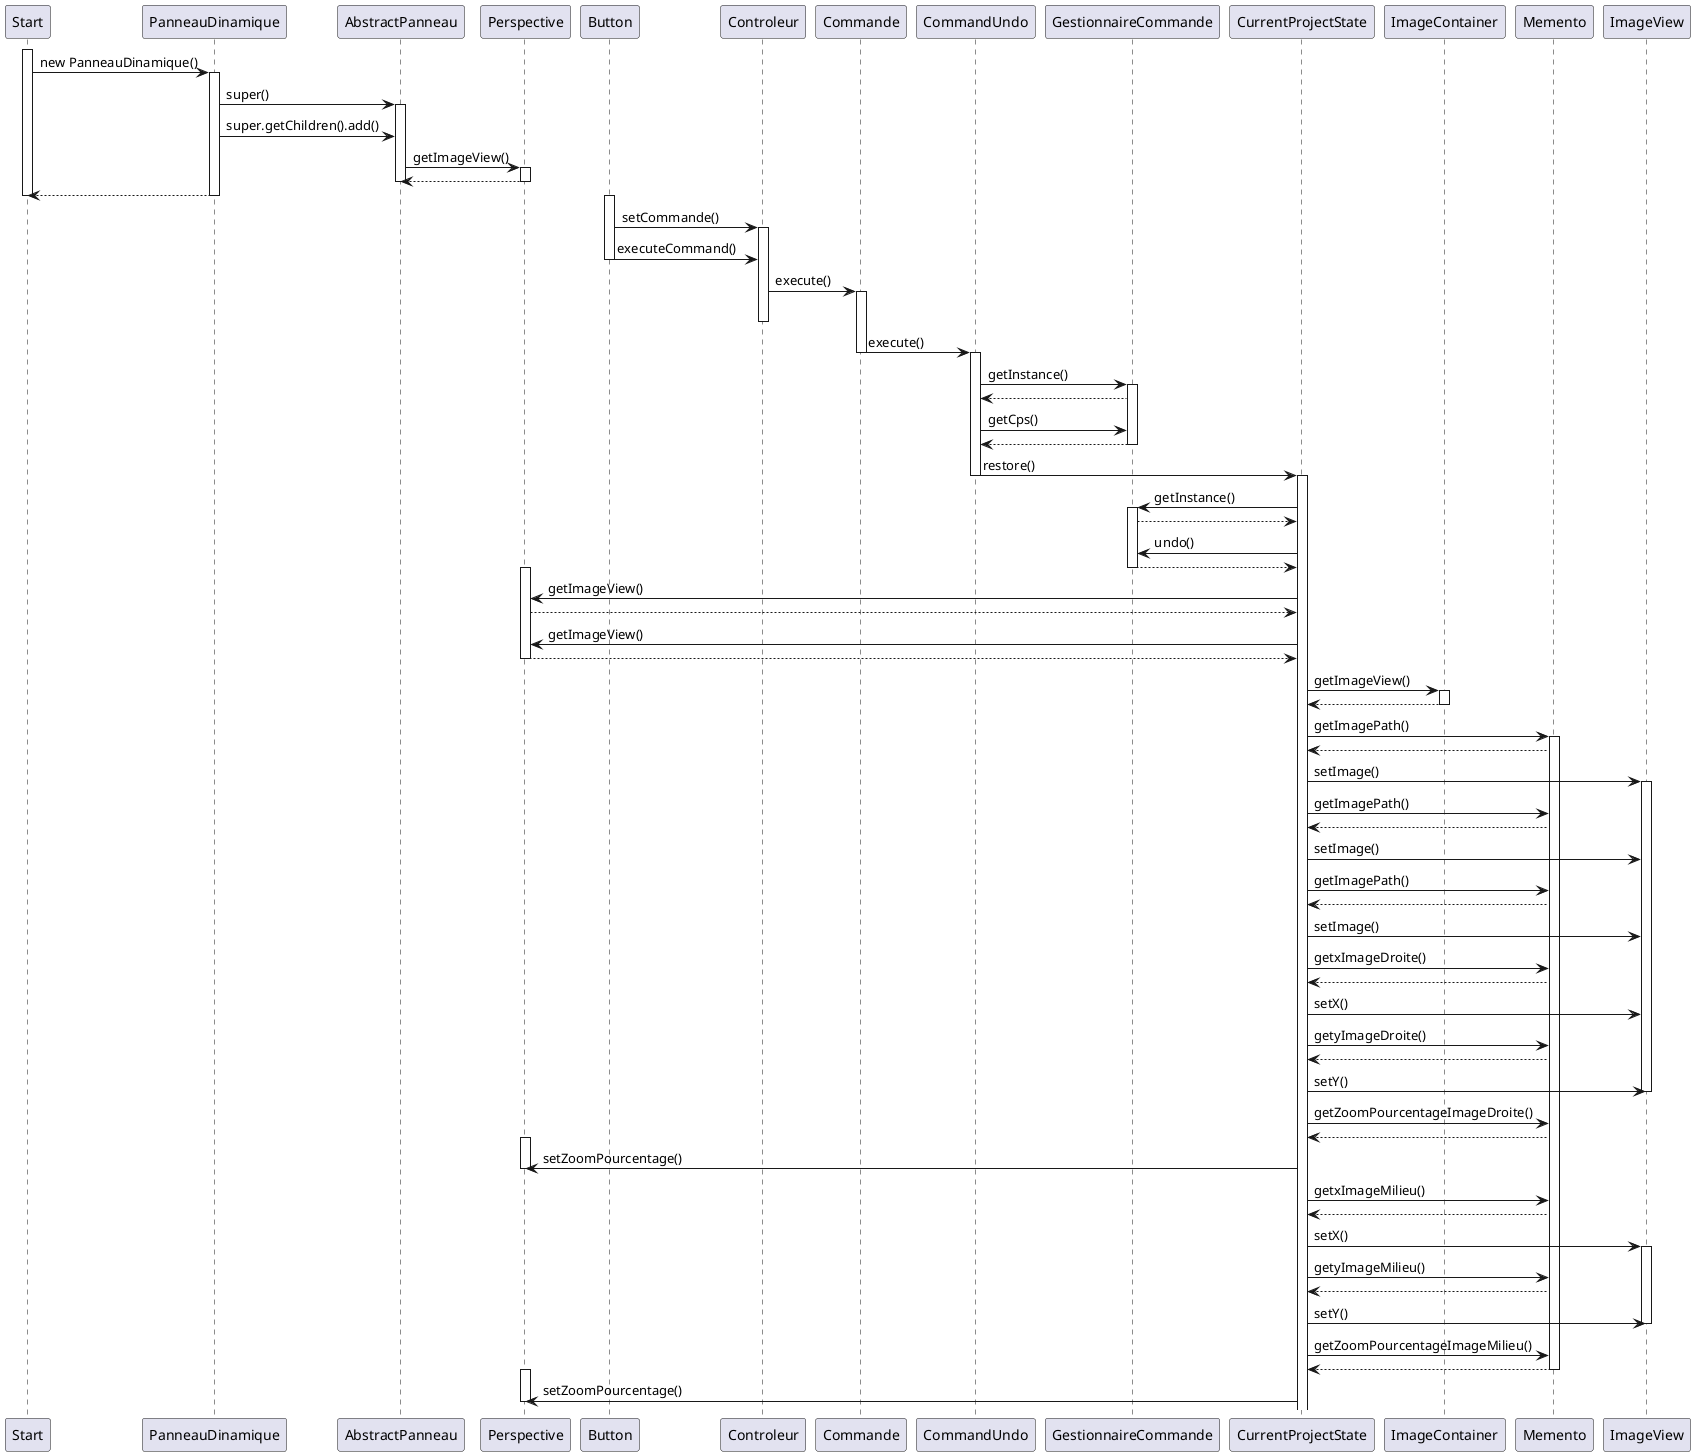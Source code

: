 @startuml
activate Start
Start -> PanneauDinamique :new PanneauDinamique()
activate PanneauDinamique

PanneauDinamique -> AbstractPanneau : super()
activate AbstractPanneau
PanneauDinamique -> AbstractPanneau : super.getChildren().add()
AbstractPanneau -> Perspective : getImageView()
activate Perspective
Perspective --> AbstractPanneau
deactivate Perspective
deactivate AbstractPanneau

PanneauDinamique --> Start
deactivate PanneauDinamique

deactivate Start

activate Button 
Button -> Controleur: setCommande()
activate Controleur
Button  -> Controleur: executeCommand()
deactivate Button
Controleur -> Commande : execute()
activate Commande 
deactivate Controleur
Commande -> CommandUndo :execute()
deactivate Commande


activate CommandUndo
CommandUndo -> GestionnaireCommande : getInstance()
activate GestionnaireCommande
GestionnaireCommande --> CommandUndo
CommandUndo -> GestionnaireCommande : getCps()
GestionnaireCommande --> CommandUndo
deactivate GestionnaireCommande

CommandUndo -> CurrentProjectState : restore()
deactivate CommandUndo
activate CurrentProjectState
CurrentProjectState -> GestionnaireCommande : getInstance()
activate GestionnaireCommande 
GestionnaireCommande --> CurrentProjectState
CurrentProjectState -> GestionnaireCommande : undo()
GestionnaireCommande --> CurrentProjectState
deactivate GestionnaireCommande

Activate Perspective
CurrentProjectState -> Perspective : getImageView()
Perspective --> CurrentProjectState
CurrentProjectState -> Perspective : getImageView()
Perspective --> CurrentProjectState
deactivate Perspective
CurrentProjectState -> ImageContainer: getImageView()
Activate ImageContainer
ImageContainer --> CurrentProjectState
deactivate ImageContainer

CurrentProjectState -> Memento : getImagePath()
activate Memento
Memento --> CurrentProjectState
CurrentProjectState -> ImageView : setImage()
Activate ImageView 
CurrentProjectState -> Memento : getImagePath()
Memento --> CurrentProjectState
CurrentProjectState -> ImageView : setImage()
CurrentProjectState -> Memento : getImagePath()
Memento --> CurrentProjectState
CurrentProjectState -> ImageView : setImage()

CurrentProjectState -> Memento : getxImageDroite()
Memento --> CurrentProjectState
CurrentProjectState -> ImageView : setX()
CurrentProjectState -> Memento : getyImageDroite()
Memento --> CurrentProjectState
CurrentProjectState -> ImageView : setY()
deactivate ImageView

CurrentProjectState -> Memento : getZoomPourcentageImageDroite()
Memento --> CurrentProjectState
activate Perspective
CurrentProjectState -> Perspective : setZoomPourcentage()
deactivate Perspective



CurrentProjectState -> Memento : getxImageMilieu()
Memento --> CurrentProjectState
CurrentProjectState -> ImageView : setX()
activate ImageView
CurrentProjectState -> Memento : getyImageMilieu()
Memento --> CurrentProjectState
CurrentProjectState -> ImageView : setY()
deactivate ImageView

CurrentProjectState -> Memento : getZoomPourcentageImageMilieu()
Memento --> CurrentProjectState
deactivate Memento
activate Perspective
CurrentProjectState -> Perspective : setZoomPourcentage()
deactivate Perspective








@enduml